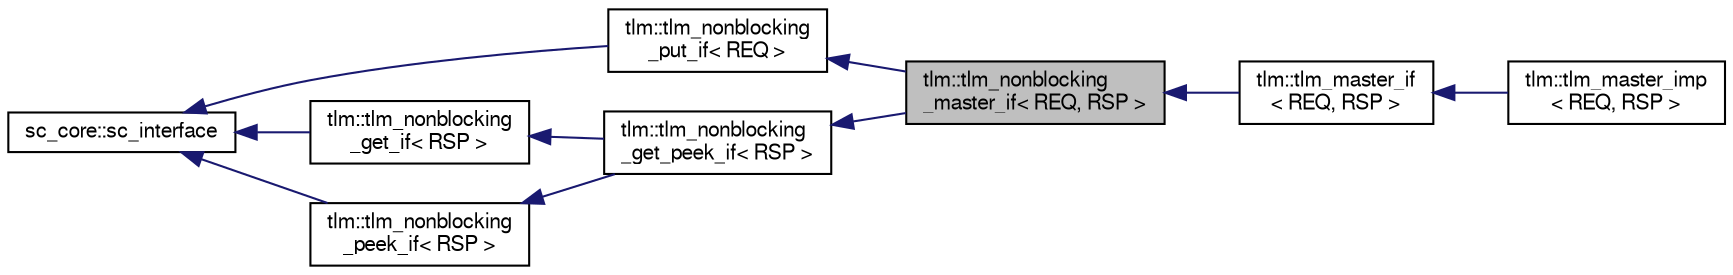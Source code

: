 digraph "tlm::tlm_nonblocking_master_if&lt; REQ, RSP &gt;"
{
  edge [fontname="FreeSans",fontsize="10",labelfontname="FreeSans",labelfontsize="10"];
  node [fontname="FreeSans",fontsize="10",shape=record];
  rankdir="LR";
  Node0 [label="tlm::tlm_nonblocking\l_master_if\< REQ, RSP \>",height=0.2,width=0.4,color="black", fillcolor="grey75", style="filled", fontcolor="black"];
  Node1 -> Node0 [dir="back",color="midnightblue",fontsize="10",style="solid",fontname="FreeSans"];
  Node1 [label="tlm::tlm_nonblocking\l_put_if\< REQ \>",height=0.2,width=0.4,color="black", fillcolor="white", style="filled",URL="$a02287.html"];
  Node2 -> Node1 [dir="back",color="midnightblue",fontsize="10",style="solid",fontname="FreeSans"];
  Node2 [label="sc_core::sc_interface",height=0.2,width=0.4,color="black", fillcolor="white", style="filled",URL="/mnt/c/Users/fangk/Documents/hdl-playground/lib/systemc-2.3.3/objdir/docs/sysc/doxygen/systemc.tag$a01196.html"];
  Node3 -> Node0 [dir="back",color="midnightblue",fontsize="10",style="solid",fontname="FreeSans"];
  Node3 [label="tlm::tlm_nonblocking\l_get_peek_if\< RSP \>",height=0.2,width=0.4,color="black", fillcolor="white", style="filled",URL="$a02315.html"];
  Node4 -> Node3 [dir="back",color="midnightblue",fontsize="10",style="solid",fontname="FreeSans"];
  Node4 [label="tlm::tlm_nonblocking\l_get_if\< RSP \>",height=0.2,width=0.4,color="black", fillcolor="white", style="filled",URL="$a02283.html"];
  Node2 -> Node4 [dir="back",color="midnightblue",fontsize="10",style="solid",fontname="FreeSans"];
  Node5 -> Node3 [dir="back",color="midnightblue",fontsize="10",style="solid",fontname="FreeSans"];
  Node5 [label="tlm::tlm_nonblocking\l_peek_if\< RSP \>",height=0.2,width=0.4,color="black", fillcolor="white", style="filled",URL="$a02303.html"];
  Node2 -> Node5 [dir="back",color="midnightblue",fontsize="10",style="solid",fontname="FreeSans"];
  Node0 -> Node6 [dir="back",color="midnightblue",fontsize="10",style="solid",fontname="FreeSans"];
  Node6 [label="tlm::tlm_master_if\l\< REQ, RSP \>",height=0.2,width=0.4,color="black", fillcolor="white", style="filled",URL="$a02355.html"];
  Node6 -> Node7 [dir="back",color="midnightblue",fontsize="10",style="solid",fontname="FreeSans"];
  Node7 [label="tlm::tlm_master_imp\l\< REQ, RSP \>",height=0.2,width=0.4,color="black", fillcolor="white", style="filled",URL="$a02387.html"];
}
